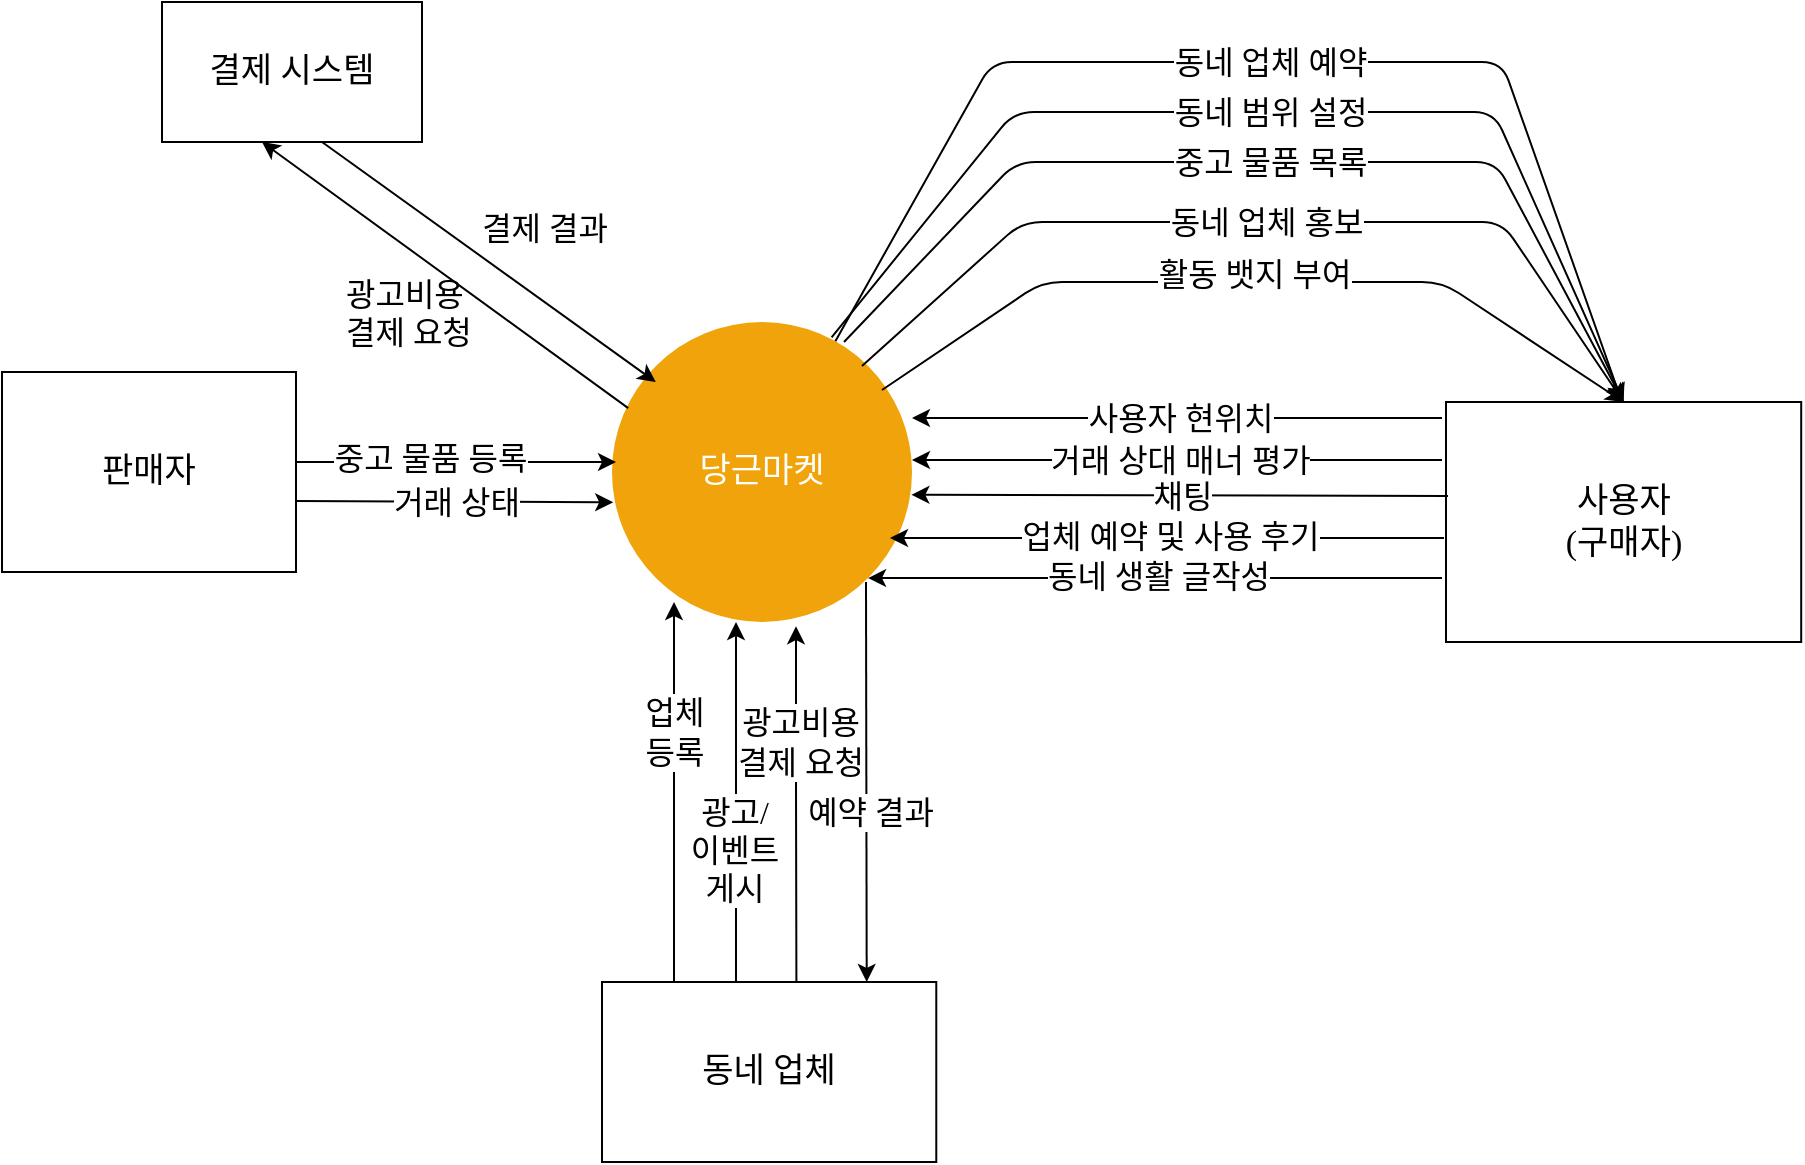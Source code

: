 <mxfile version="13.7.3" type="github">
  <diagram id="2eBaNiK83SsfWGN7OqTg" name="Page-1">
    <mxGraphModel dx="920" dy="552" grid="1" gridSize="10" guides="1" tooltips="1" connect="1" arrows="1" fold="1" page="1" pageScale="1" pageWidth="827" pageHeight="1169" background="#FFFFFF" math="0" shadow="0">
      <root>
        <mxCell id="0" />
        <mxCell id="1" parent="0" />
        <mxCell id="iDiovrbEPyYLWm7U3jqZ-1" value="당근마켓" style="ellipse;whiteSpace=wrap;html=1;aspect=fixed;fontFamily=Do Hyeon;fontSize=17;fillColor=#f0a30a;fontColor=#ffffff;strokeColor=none;fontSource=https%3A%2F%2Ffonts.googleapis.com%2Fcss%3Ffamily%3DDo%2BHyeon;" parent="1" vertex="1">
          <mxGeometry x="315" y="370" width="150" height="150" as="geometry" />
        </mxCell>
        <mxCell id="iDiovrbEPyYLWm7U3jqZ-4" value="동네 업체" style="rounded=0;whiteSpace=wrap;html=1;fontFamily=Do Hyeon;fontSize=17;fontSource=https%3A%2F%2Ffonts.googleapis.com%2Fcss%3Ffamily%3DDo%2BHyeon;" parent="1" vertex="1">
          <mxGeometry x="310" y="700" width="167.14" height="90" as="geometry" />
        </mxCell>
        <mxCell id="iDiovrbEPyYLWm7U3jqZ-26" value="사용자&lt;br&gt;(구매자)" style="rounded=0;whiteSpace=wrap;html=1;fontFamily=Do Hyeon;fontSize=17;fontSource=https%3A%2F%2Ffonts.googleapis.com%2Fcss%3Ffamily%3DDo%2BHyeon;" parent="1" vertex="1">
          <mxGeometry x="732" y="410" width="177.6" height="120" as="geometry" />
        </mxCell>
        <mxCell id="iDiovrbEPyYLWm7U3jqZ-27" value="판매자" style="rounded=0;whiteSpace=wrap;html=1;fontFamily=Do Hyeon;fontSize=17;fontSource=https%3A%2F%2Ffonts.googleapis.com%2Fcss%3Ffamily%3DDo%2BHyeon;" parent="1" vertex="1">
          <mxGeometry x="10" y="395" width="147" height="100" as="geometry" />
        </mxCell>
        <mxCell id="615CvDBMZHt1SZaBTN3t-6" value="" style="endArrow=classic;html=1;exitX=0.5;exitY=0;exitDx=0;exitDy=0;entryX=0.5;entryY=1;entryDx=0;entryDy=0;fontFamily=Do Hyeon;fontSource=https%3A%2F%2Ffonts.googleapis.com%2Fcss%3Ffamily%3DDo%2BHyeon;" parent="1" edge="1">
          <mxGeometry relative="1" as="geometry">
            <mxPoint x="377" y="700" as="sourcePoint" />
            <mxPoint x="377" y="520" as="targetPoint" />
            <Array as="points" />
          </mxGeometry>
        </mxCell>
        <mxCell id="615CvDBMZHt1SZaBTN3t-7" value="광고/&lt;br&gt;이벤트&lt;br style=&quot;font-size: 16px&quot;&gt;게시" style="edgeLabel;resizable=0;html=1;align=center;verticalAlign=middle;fontSize=16;fontFamily=Do Hyeon;fontSource=https%3A%2F%2Ffonts.googleapis.com%2Fcss%3Ffamily%3DDo%2BHyeon;labelBackgroundColor=#FFFFFF;" parent="615CvDBMZHt1SZaBTN3t-6" connectable="0" vertex="1">
          <mxGeometry relative="1" as="geometry">
            <mxPoint x="-1" y="24" as="offset" />
          </mxGeometry>
        </mxCell>
        <mxCell id="615CvDBMZHt1SZaBTN3t-8" value="" style="endArrow=classic;html=1;exitX=0.885;exitY=-0.002;exitDx=0;exitDy=0;exitPerimeter=0;fontFamily=Do Hyeon;fontSource=https%3A%2F%2Ffonts.googleapis.com%2Fcss%3Ffamily%3DDo%2BHyeon;" parent="1" edge="1">
          <mxGeometry relative="1" as="geometry">
            <mxPoint x="407.2" y="700.0" as="sourcePoint" />
            <mxPoint x="407" y="522.12" as="targetPoint" />
            <Array as="points">
              <mxPoint x="407" y="600.12" />
            </Array>
          </mxGeometry>
        </mxCell>
        <mxCell id="615CvDBMZHt1SZaBTN3t-9" value="광고비용 &lt;br&gt;결제 요청" style="edgeLabel;resizable=0;html=1;align=center;verticalAlign=middle;fontSize=16;fontFamily=Do Hyeon;fontSource=https%3A%2F%2Ffonts.googleapis.com%2Fcss%3Ffamily%3DDo%2BHyeon;labelBackgroundColor=#FFFFFF;" parent="615CvDBMZHt1SZaBTN3t-8" connectable="0" vertex="1">
          <mxGeometry relative="1" as="geometry">
            <mxPoint x="1.98" y="-31" as="offset" />
          </mxGeometry>
        </mxCell>
        <mxCell id="615CvDBMZHt1SZaBTN3t-10" value="" style="endArrow=classic;html=1;fontFamily=Do Hyeon;fontSource=https%3A%2F%2Ffonts.googleapis.com%2Fcss%3Ffamily%3DDo%2BHyeon;" parent="1" edge="1">
          <mxGeometry relative="1" as="geometry">
            <mxPoint x="157" y="440" as="sourcePoint" />
            <mxPoint x="317" y="440" as="targetPoint" />
            <Array as="points" />
          </mxGeometry>
        </mxCell>
        <mxCell id="615CvDBMZHt1SZaBTN3t-11" value="중고 물품 등록" style="edgeLabel;resizable=0;html=1;align=center;verticalAlign=middle;fontSize=16;labelBackgroundColor=#FFFFFF;fontFamily=Do Hyeon;fontSource=https%3A%2F%2Ffonts.googleapis.com%2Fcss%3Ffamily%3DDo%2BHyeon;" parent="615CvDBMZHt1SZaBTN3t-10" connectable="0" vertex="1">
          <mxGeometry relative="1" as="geometry">
            <mxPoint x="-13" y="-2" as="offset" />
          </mxGeometry>
        </mxCell>
        <mxCell id="615CvDBMZHt1SZaBTN3t-12" value="" style="endArrow=classic;html=1;entryX=0.5;entryY=0;entryDx=0;entryDy=0;fontFamily=Do Hyeon;fontSource=https%3A%2F%2Ffonts.googleapis.com%2Fcss%3Ffamily%3DDo%2BHyeon;" parent="1" target="iDiovrbEPyYLWm7U3jqZ-26" edge="1">
          <mxGeometry relative="1" as="geometry">
            <mxPoint x="450" y="404" as="sourcePoint" />
            <mxPoint x="872" y="465" as="targetPoint" />
            <Array as="points">
              <mxPoint x="530" y="350" />
              <mxPoint x="730" y="350" />
            </Array>
          </mxGeometry>
        </mxCell>
        <mxCell id="615CvDBMZHt1SZaBTN3t-13" value="활동 뱃지 부여" style="edgeLabel;resizable=0;html=1;align=center;verticalAlign=middle;fontSize=16;labelBackgroundColor=#FFFFFF;fontFamily=Do Hyeon;fontSource=https%3A%2F%2Ffonts.googleapis.com%2Fcss%3Ffamily%3DDo%2BHyeon;" parent="615CvDBMZHt1SZaBTN3t-12" connectable="0" vertex="1">
          <mxGeometry relative="1" as="geometry">
            <mxPoint y="-4" as="offset" />
          </mxGeometry>
        </mxCell>
        <mxCell id="615CvDBMZHt1SZaBTN3t-18" value="" style="endArrow=classic;html=1;fontFamily=Do Hyeon;fontSource=https%3A%2F%2Ffonts.googleapis.com%2Fcss%3Ffamily%3DDo%2BHyeon;entryX=1;entryY=1;entryDx=0;entryDy=0;" parent="1" target="iDiovrbEPyYLWm7U3jqZ-1" edge="1">
          <mxGeometry relative="1" as="geometry">
            <mxPoint x="730" y="498" as="sourcePoint" />
            <mxPoint x="450" y="498" as="targetPoint" />
            <Array as="points" />
          </mxGeometry>
        </mxCell>
        <mxCell id="615CvDBMZHt1SZaBTN3t-19" value="동네 생활 글작성" style="edgeLabel;resizable=0;html=1;align=center;verticalAlign=middle;fontSize=16;labelBackgroundColor=#FFFFFF;fontFamily=Do Hyeon;fontSource=https%3A%2F%2Ffonts.googleapis.com%2Fcss%3Ffamily%3DDo%2BHyeon;" parent="615CvDBMZHt1SZaBTN3t-18" connectable="0" vertex="1">
          <mxGeometry relative="1" as="geometry">
            <mxPoint x="1" y="-1" as="offset" />
          </mxGeometry>
        </mxCell>
        <mxCell id="615CvDBMZHt1SZaBTN3t-20" value="" style="endArrow=classic;html=1;exitX=0;exitY=0.5;exitDx=0;exitDy=0;fontFamily=Do Hyeon;fontSource=https%3A%2F%2Ffonts.googleapis.com%2Fcss%3Ffamily%3DDo%2BHyeon;" parent="1" edge="1">
          <mxGeometry relative="1" as="geometry">
            <mxPoint x="730" y="439" as="sourcePoint" />
            <mxPoint x="465" y="439" as="targetPoint" />
            <Array as="points" />
          </mxGeometry>
        </mxCell>
        <mxCell id="615CvDBMZHt1SZaBTN3t-21" value="거래 상대 매너 평가" style="edgeLabel;resizable=0;html=1;align=center;verticalAlign=middle;fontSize=16;labelBackgroundColor=#FFFFFF;fontFamily=Do Hyeon;fontSource=https%3A%2F%2Ffonts.googleapis.com%2Fcss%3Ffamily%3DDo%2BHyeon;" parent="615CvDBMZHt1SZaBTN3t-20" connectable="0" vertex="1">
          <mxGeometry relative="1" as="geometry">
            <mxPoint x="1" y="0.2" as="offset" />
          </mxGeometry>
        </mxCell>
        <mxCell id="615CvDBMZHt1SZaBTN3t-27" value="" style="endArrow=classic;html=1;fontFamily=Do Hyeon;fontSource=https%3A%2F%2Ffonts.googleapis.com%2Fcss%3Ffamily%3DDo%2BHyeon;" parent="1" edge="1">
          <mxGeometry relative="1" as="geometry">
            <mxPoint x="731" y="478" as="sourcePoint" />
            <mxPoint x="454" y="478" as="targetPoint" />
            <Array as="points">
              <mxPoint x="591" y="478" />
            </Array>
          </mxGeometry>
        </mxCell>
        <mxCell id="615CvDBMZHt1SZaBTN3t-28" value="업체 예약 및 사용 후기" style="edgeLabel;resizable=0;html=1;align=center;verticalAlign=middle;fontSize=16;labelBackgroundColor=#FFFFFF;fontFamily=Do Hyeon;fontSource=https%3A%2F%2Ffonts.googleapis.com%2Fcss%3Ffamily%3DDo%2BHyeon;" parent="615CvDBMZHt1SZaBTN3t-27" connectable="0" vertex="1">
          <mxGeometry relative="1" as="geometry">
            <mxPoint x="1" y="-1" as="offset" />
          </mxGeometry>
        </mxCell>
        <mxCell id="615CvDBMZHt1SZaBTN3t-30" value="" style="endArrow=classic;html=1;fontFamily=Do Hyeon;fontSource=https%3A%2F%2Ffonts.googleapis.com%2Fcss%3Ffamily%3DDo%2BHyeon;entryX=0.998;entryY=0.576;entryDx=0;entryDy=0;entryPerimeter=0;" parent="1" edge="1">
          <mxGeometry relative="1" as="geometry">
            <mxPoint x="733" y="457" as="sourcePoint" />
            <mxPoint x="464.7" y="456.4" as="targetPoint" />
            <Array as="points" />
          </mxGeometry>
        </mxCell>
        <mxCell id="615CvDBMZHt1SZaBTN3t-31" value="채팅" style="edgeLabel;resizable=0;html=1;align=center;verticalAlign=middle;fontSize=16;labelBackgroundColor=#FFFFFF;fontFamily=Do Hyeon;fontSource=https%3A%2F%2Ffonts.googleapis.com%2Fcss%3Ffamily%3DDo%2BHyeon;" parent="615CvDBMZHt1SZaBTN3t-30" connectable="0" vertex="1">
          <mxGeometry relative="1" as="geometry">
            <mxPoint x="1" as="offset" />
          </mxGeometry>
        </mxCell>
        <mxCell id="K0sjepav5S79el99xd7h-5" value="" style="endArrow=classic;html=1;fontFamily=Do Hyeon;fontSize=16;entryX=0.004;entryY=0.601;entryDx=0;entryDy=0;entryPerimeter=0;" parent="1" target="iDiovrbEPyYLWm7U3jqZ-1" edge="1">
          <mxGeometry relative="1" as="geometry">
            <mxPoint x="157" y="459.5" as="sourcePoint" />
            <mxPoint x="308" y="459.5" as="targetPoint" />
          </mxGeometry>
        </mxCell>
        <mxCell id="K0sjepav5S79el99xd7h-6" value="&lt;span style=&quot;font-size: 16px;&quot;&gt;거래 상태&lt;/span&gt;" style="edgeLabel;resizable=0;html=1;align=center;verticalAlign=middle;fontFamily=Do Hyeon;fontSource=https%3A%2F%2Ffonts.googleapis.com%2Fcss%3Ffamily%3DDo%2BHyeon;labelBackgroundColor=#FFFFFF;fontSize=16;" parent="K0sjepav5S79el99xd7h-5" connectable="0" vertex="1">
          <mxGeometry relative="1" as="geometry" />
        </mxCell>
        <mxCell id="K0sjepav5S79el99xd7h-7" value="" style="endArrow=classic;html=1;fontFamily=Do Hyeon;fontSource=https%3A%2F%2Ffonts.googleapis.com%2Fcss%3Ffamily%3DDo%2BHyeon;entryX=0.5;entryY=0;entryDx=0;entryDy=0;" parent="1" target="iDiovrbEPyYLWm7U3jqZ-26" edge="1">
          <mxGeometry relative="1" as="geometry">
            <mxPoint x="440" y="392" as="sourcePoint" />
            <mxPoint x="800" y="340" as="targetPoint" />
            <Array as="points">
              <mxPoint x="520" y="320" />
              <mxPoint x="760" y="320" />
            </Array>
          </mxGeometry>
        </mxCell>
        <mxCell id="K0sjepav5S79el99xd7h-8" value="동네 업체 홍보" style="edgeLabel;resizable=0;html=1;align=center;verticalAlign=middle;fontSize=16;labelBackgroundColor=#FFFFFF;fontFamily=Do Hyeon;fontSource=https%3A%2F%2Ffonts.googleapis.com%2Fcss%3Ffamily%3DDo%2BHyeon;" parent="K0sjepav5S79el99xd7h-7" connectable="0" vertex="1">
          <mxGeometry relative="1" as="geometry">
            <mxPoint x="1" as="offset" />
          </mxGeometry>
        </mxCell>
        <mxCell id="K0sjepav5S79el99xd7h-9" value="" style="endArrow=classic;html=1;exitX=0.5;exitY=0;exitDx=0;exitDy=0;fontFamily=Do Hyeon;fontSource=https%3A%2F%2Ffonts.googleapis.com%2Fcss%3Ffamily%3DDo%2BHyeon;" parent="1" edge="1">
          <mxGeometry relative="1" as="geometry">
            <mxPoint x="346" y="700" as="sourcePoint" />
            <mxPoint x="346" y="510" as="targetPoint" />
            <Array as="points" />
          </mxGeometry>
        </mxCell>
        <mxCell id="K0sjepav5S79el99xd7h-10" value="업체&lt;br&gt;등록" style="edgeLabel;resizable=0;html=1;align=center;verticalAlign=middle;fontSize=16;fontFamily=Do Hyeon;fontSource=https%3A%2F%2Ffonts.googleapis.com%2Fcss%3Ffamily%3DDo%2BHyeon;labelBackgroundColor=#FFFFFF;" parent="K0sjepav5S79el99xd7h-9" connectable="0" vertex="1">
          <mxGeometry relative="1" as="geometry">
            <mxPoint y="-30" as="offset" />
          </mxGeometry>
        </mxCell>
        <mxCell id="K0sjepav5S79el99xd7h-11" value="" style="endArrow=classic;html=1;fontFamily=Do Hyeon;fontSource=https%3A%2F%2Ffonts.googleapis.com%2Fcss%3Ffamily%3DDo%2BHyeon;entryX=0.5;entryY=0;entryDx=0;entryDy=0;" parent="1" target="iDiovrbEPyYLWm7U3jqZ-26" edge="1">
          <mxGeometry relative="1" as="geometry">
            <mxPoint x="431" y="380" as="sourcePoint" />
            <mxPoint x="798.97" y="390" as="targetPoint" />
            <Array as="points">
              <mxPoint x="517" y="290" />
              <mxPoint x="757" y="290" />
            </Array>
          </mxGeometry>
        </mxCell>
        <mxCell id="K0sjepav5S79el99xd7h-12" value="중고 물품 목록" style="edgeLabel;resizable=0;html=1;align=center;verticalAlign=middle;fontSize=16;labelBackgroundColor=#FFFFFF;fontFamily=Do Hyeon;fontSource=https%3A%2F%2Ffonts.googleapis.com%2Fcss%3Ffamily%3DDo%2BHyeon;" parent="K0sjepav5S79el99xd7h-11" connectable="0" vertex="1">
          <mxGeometry relative="1" as="geometry">
            <mxPoint x="1" as="offset" />
          </mxGeometry>
        </mxCell>
        <mxCell id="K0sjepav5S79el99xd7h-13" value="" style="endArrow=classic;html=1;exitX=0;exitY=0.5;exitDx=0;exitDy=0;fontFamily=Do Hyeon;fontSource=https%3A%2F%2Ffonts.googleapis.com%2Fcss%3Ffamily%3DDo%2BHyeon;" parent="1" edge="1">
          <mxGeometry relative="1" as="geometry">
            <mxPoint x="730" y="418" as="sourcePoint" />
            <mxPoint x="465" y="418" as="targetPoint" />
            <Array as="points" />
          </mxGeometry>
        </mxCell>
        <mxCell id="K0sjepav5S79el99xd7h-14" value="사용자 현위치" style="edgeLabel;resizable=0;html=1;align=center;verticalAlign=middle;fontSize=16;labelBackgroundColor=#FFFFFF;fontFamily=Do Hyeon;fontSource=https%3A%2F%2Ffonts.googleapis.com%2Fcss%3Ffamily%3DDo%2BHyeon;" parent="K0sjepav5S79el99xd7h-13" connectable="0" vertex="1">
          <mxGeometry relative="1" as="geometry">
            <mxPoint x="1" y="0.2" as="offset" />
          </mxGeometry>
        </mxCell>
        <mxCell id="K0sjepav5S79el99xd7h-15" value="" style="endArrow=classic;html=1;fontFamily=Do Hyeon;fontSource=https%3A%2F%2Ffonts.googleapis.com%2Fcss%3Ffamily%3DDo%2BHyeon;entryX=0.5;entryY=0;entryDx=0;entryDy=0;exitX=0.732;exitY=0.051;exitDx=0;exitDy=0;exitPerimeter=0;" parent="1" source="iDiovrbEPyYLWm7U3jqZ-1" target="iDiovrbEPyYLWm7U3jqZ-26" edge="1">
          <mxGeometry relative="1" as="geometry">
            <mxPoint x="430" y="355" as="sourcePoint" />
            <mxPoint x="805" y="385" as="targetPoint" />
            <Array as="points">
              <mxPoint x="516" y="265" />
              <mxPoint x="756" y="265" />
            </Array>
          </mxGeometry>
        </mxCell>
        <mxCell id="K0sjepav5S79el99xd7h-16" value="동네 범위 설정" style="edgeLabel;resizable=0;html=1;align=center;verticalAlign=middle;fontSize=16;labelBackgroundColor=#FFFFFF;fontFamily=Do Hyeon;fontSource=https%3A%2F%2Ffonts.googleapis.com%2Fcss%3Ffamily%3DDo%2BHyeon;" parent="K0sjepav5S79el99xd7h-15" connectable="0" vertex="1">
          <mxGeometry relative="1" as="geometry">
            <mxPoint x="1" as="offset" />
          </mxGeometry>
        </mxCell>
        <mxCell id="L4SgiP1MxD5cdKtb4Lhz-1" value="결제 시스템" style="rounded=0;whiteSpace=wrap;html=1;fontFamily=Do Hyeon;fontSize=17;fontSource=https%3A%2F%2Ffonts.googleapis.com%2Fcss%3Ffamily%3DDo%2BHyeon;" parent="1" vertex="1">
          <mxGeometry x="90" y="210" width="130" height="70" as="geometry" />
        </mxCell>
        <mxCell id="L4SgiP1MxD5cdKtb4Lhz-4" value="" style="endArrow=classic;html=1;fontFamily=Do Hyeon;fontSource=https%3A%2F%2Ffonts.googleapis.com%2Fcss%3Ffamily%3DDo%2BHyeon;exitX=0.5;exitY=1;exitDx=0;exitDy=0;entryX=0.146;entryY=0.2;entryDx=0;entryDy=0;entryPerimeter=0;" parent="1" edge="1" target="iDiovrbEPyYLWm7U3jqZ-1">
          <mxGeometry relative="1" as="geometry">
            <mxPoint x="170" y="280.0" as="sourcePoint" />
            <mxPoint x="340" y="402" as="targetPoint" />
            <Array as="points" />
          </mxGeometry>
        </mxCell>
        <mxCell id="L4SgiP1MxD5cdKtb4Lhz-5" value="결제 결과" style="edgeLabel;resizable=0;html=1;align=center;verticalAlign=middle;fontSize=16;fontFamily=Do Hyeon;fontSource=https%3A%2F%2Ffonts.googleapis.com%2Fcss%3Ffamily%3DDo%2BHyeon;labelBackgroundColor=#FFFFFF;" parent="L4SgiP1MxD5cdKtb4Lhz-4" connectable="0" vertex="1">
          <mxGeometry relative="1" as="geometry">
            <mxPoint x="26.89" y="-17.5" as="offset" />
          </mxGeometry>
        </mxCell>
        <mxCell id="DclSnaKNz0RfbiUWnmVD-1" value="&lt;span style=&quot;color: rgb(0, 0, 0); font-family: &amp;quot;do hyeon&amp;quot;; font-size: 16px; font-style: normal; font-weight: 400; letter-spacing: normal; text-align: center; text-indent: 0px; text-transform: none; word-spacing: 0px; background-color: rgb(255, 255, 255); display: inline; float: none;&quot;&gt;광고비용&lt;span&gt;&amp;nbsp;&lt;/span&gt;&lt;/span&gt;&lt;br style=&quot;color: rgb(0, 0, 0); font-family: &amp;quot;do hyeon&amp;quot;; font-size: 16px; font-style: normal; font-weight: 400; letter-spacing: normal; text-align: center; text-indent: 0px; text-transform: none; word-spacing: 0px;&quot;&gt;&lt;span style=&quot;color: rgb(0, 0, 0); font-family: &amp;quot;do hyeon&amp;quot;; font-size: 16px; font-style: normal; font-weight: 400; letter-spacing: normal; text-align: center; text-indent: 0px; text-transform: none; word-spacing: 0px; background-color: rgb(255, 255, 255); display: inline; float: none;&quot;&gt;결제 요청&lt;/span&gt;" style="text;whiteSpace=wrap;html=1;" vertex="1" parent="1">
          <mxGeometry x="180" y="340" width="80" height="40" as="geometry" />
        </mxCell>
        <mxCell id="DclSnaKNz0RfbiUWnmVD-2" value="" style="endArrow=classic;html=1;fontFamily=Do Hyeon;fontSource=https%3A%2F%2Ffonts.googleapis.com%2Fcss%3Ffamily%3DDo%2BHyeon;exitX=0.054;exitY=0.287;exitDx=0;exitDy=0;exitPerimeter=0;" edge="1" parent="1" source="iDiovrbEPyYLWm7U3jqZ-1">
          <mxGeometry relative="1" as="geometry">
            <mxPoint x="130" y="300.0" as="sourcePoint" />
            <mxPoint x="140" y="280" as="targetPoint" />
            <Array as="points" />
          </mxGeometry>
        </mxCell>
        <mxCell id="DclSnaKNz0RfbiUWnmVD-10" value="" style="endArrow=classic;html=1;entryX=0.75;entryY=0;entryDx=0;entryDy=0;" edge="1" parent="1">
          <mxGeometry relative="1" as="geometry">
            <mxPoint x="442" y="500" as="sourcePoint" />
            <mxPoint x="442.355" y="700" as="targetPoint" />
          </mxGeometry>
        </mxCell>
        <mxCell id="DclSnaKNz0RfbiUWnmVD-11" value="예약 결과" style="edgeLabel;resizable=0;html=1;align=center;verticalAlign=middle;fontFamily=Do Hyeon;fontSource=https%3A%2F%2Ffonts.googleapis.com%2Fcss%3Ffamily%3DDo%2BHyeon;fontSize=16;" connectable="0" vertex="1" parent="DclSnaKNz0RfbiUWnmVD-10">
          <mxGeometry relative="1" as="geometry">
            <mxPoint x="2" y="14.71" as="offset" />
          </mxGeometry>
        </mxCell>
        <mxCell id="DclSnaKNz0RfbiUWnmVD-15" value="" style="endArrow=classic;html=1;fontFamily=Do Hyeon;fontSource=https%3A%2F%2Ffonts.googleapis.com%2Fcss%3Ffamily%3DDo%2BHyeon;" edge="1" parent="1" source="iDiovrbEPyYLWm7U3jqZ-1">
          <mxGeometry relative="1" as="geometry">
            <mxPoint x="414.0" y="362.65" as="sourcePoint" />
            <mxPoint x="820" y="410" as="targetPoint" />
            <Array as="points">
              <mxPoint x="505" y="240" />
              <mxPoint x="760" y="240" />
            </Array>
          </mxGeometry>
        </mxCell>
        <mxCell id="DclSnaKNz0RfbiUWnmVD-16" value="동네 업체 예약" style="edgeLabel;resizable=0;html=1;align=center;verticalAlign=middle;fontSize=16;labelBackgroundColor=#FFFFFF;fontFamily=Do Hyeon;fontSource=https%3A%2F%2Ffonts.googleapis.com%2Fcss%3Ffamily%3DDo%2BHyeon;" connectable="0" vertex="1" parent="DclSnaKNz0RfbiUWnmVD-15">
          <mxGeometry relative="1" as="geometry">
            <mxPoint x="1" as="offset" />
          </mxGeometry>
        </mxCell>
      </root>
    </mxGraphModel>
  </diagram>
</mxfile>
